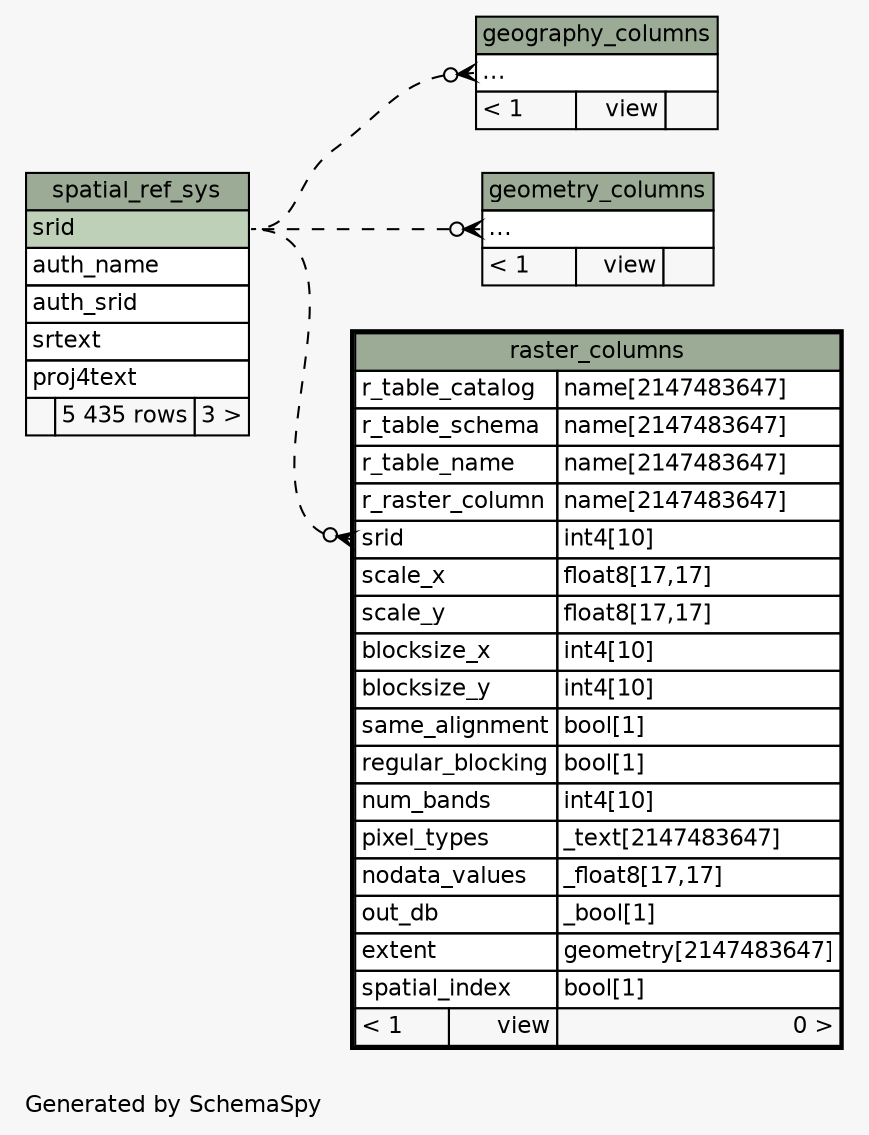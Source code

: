 // dot 2.38.0 on Linux 4.8.0-42-generic
// SchemaSpy rev 590
digraph "impliedTwoDegreesRelationshipsDiagram" {
  graph [
    rankdir="RL"
    bgcolor="#f7f7f7"
    label="\nGenerated by SchemaSpy"
    labeljust="l"
    nodesep="0.18"
    ranksep="0.46"
    fontname="Helvetica"
    fontsize="11"
  ];
  node [
    fontname="Helvetica"
    fontsize="11"
    shape="plaintext"
  ];
  edge [
    arrowsize="0.8"
  ];
  "geography_columns":"elipses":w -> "spatial_ref_sys":"srid":e [arrowhead=none dir=back arrowtail=crowodot style=dashed];
  "geometry_columns":"elipses":w -> "spatial_ref_sys":"srid":e [arrowhead=none dir=back arrowtail=crowodot style=dashed];
  "raster_columns":"srid":w -> "spatial_ref_sys":"srid":e [arrowhead=none dir=back arrowtail=crowodot style=dashed];
  "geography_columns" [
    label=<
    <TABLE BORDER="0" CELLBORDER="1" CELLSPACING="0" BGCOLOR="#ffffff">
      <TR><TD COLSPAN="3" BGCOLOR="#9bab96" ALIGN="CENTER">geography_columns</TD></TR>
      <TR><TD PORT="elipses" COLSPAN="3" ALIGN="LEFT">...</TD></TR>
      <TR><TD ALIGN="LEFT" BGCOLOR="#f7f7f7">&lt; 1</TD><TD ALIGN="RIGHT" BGCOLOR="#f7f7f7">view</TD><TD ALIGN="RIGHT" BGCOLOR="#f7f7f7">  </TD></TR>
    </TABLE>>
    URL="geography_columns.html"
    tooltip="geography_columns"
  ];
  "geometry_columns" [
    label=<
    <TABLE BORDER="0" CELLBORDER="1" CELLSPACING="0" BGCOLOR="#ffffff">
      <TR><TD COLSPAN="3" BGCOLOR="#9bab96" ALIGN="CENTER">geometry_columns</TD></TR>
      <TR><TD PORT="elipses" COLSPAN="3" ALIGN="LEFT">...</TD></TR>
      <TR><TD ALIGN="LEFT" BGCOLOR="#f7f7f7">&lt; 1</TD><TD ALIGN="RIGHT" BGCOLOR="#f7f7f7">view</TD><TD ALIGN="RIGHT" BGCOLOR="#f7f7f7">  </TD></TR>
    </TABLE>>
    URL="geometry_columns.html"
    tooltip="geometry_columns"
  ];
  "raster_columns" [
    label=<
    <TABLE BORDER="2" CELLBORDER="1" CELLSPACING="0" BGCOLOR="#ffffff">
      <TR><TD COLSPAN="3" BGCOLOR="#9bab96" ALIGN="CENTER">raster_columns</TD></TR>
      <TR><TD PORT="r_table_catalog" COLSPAN="2" ALIGN="LEFT">r_table_catalog</TD><TD PORT="r_table_catalog.type" ALIGN="LEFT">name[2147483647]</TD></TR>
      <TR><TD PORT="r_table_schema" COLSPAN="2" ALIGN="LEFT">r_table_schema</TD><TD PORT="r_table_schema.type" ALIGN="LEFT">name[2147483647]</TD></TR>
      <TR><TD PORT="r_table_name" COLSPAN="2" ALIGN="LEFT">r_table_name</TD><TD PORT="r_table_name.type" ALIGN="LEFT">name[2147483647]</TD></TR>
      <TR><TD PORT="r_raster_column" COLSPAN="2" ALIGN="LEFT">r_raster_column</TD><TD PORT="r_raster_column.type" ALIGN="LEFT">name[2147483647]</TD></TR>
      <TR><TD PORT="srid" COLSPAN="2" ALIGN="LEFT">srid</TD><TD PORT="srid.type" ALIGN="LEFT">int4[10]</TD></TR>
      <TR><TD PORT="scale_x" COLSPAN="2" ALIGN="LEFT">scale_x</TD><TD PORT="scale_x.type" ALIGN="LEFT">float8[17,17]</TD></TR>
      <TR><TD PORT="scale_y" COLSPAN="2" ALIGN="LEFT">scale_y</TD><TD PORT="scale_y.type" ALIGN="LEFT">float8[17,17]</TD></TR>
      <TR><TD PORT="blocksize_x" COLSPAN="2" ALIGN="LEFT">blocksize_x</TD><TD PORT="blocksize_x.type" ALIGN="LEFT">int4[10]</TD></TR>
      <TR><TD PORT="blocksize_y" COLSPAN="2" ALIGN="LEFT">blocksize_y</TD><TD PORT="blocksize_y.type" ALIGN="LEFT">int4[10]</TD></TR>
      <TR><TD PORT="same_alignment" COLSPAN="2" ALIGN="LEFT">same_alignment</TD><TD PORT="same_alignment.type" ALIGN="LEFT">bool[1]</TD></TR>
      <TR><TD PORT="regular_blocking" COLSPAN="2" ALIGN="LEFT">regular_blocking</TD><TD PORT="regular_blocking.type" ALIGN="LEFT">bool[1]</TD></TR>
      <TR><TD PORT="num_bands" COLSPAN="2" ALIGN="LEFT">num_bands</TD><TD PORT="num_bands.type" ALIGN="LEFT">int4[10]</TD></TR>
      <TR><TD PORT="pixel_types" COLSPAN="2" ALIGN="LEFT">pixel_types</TD><TD PORT="pixel_types.type" ALIGN="LEFT">_text[2147483647]</TD></TR>
      <TR><TD PORT="nodata_values" COLSPAN="2" ALIGN="LEFT">nodata_values</TD><TD PORT="nodata_values.type" ALIGN="LEFT">_float8[17,17]</TD></TR>
      <TR><TD PORT="out_db" COLSPAN="2" ALIGN="LEFT">out_db</TD><TD PORT="out_db.type" ALIGN="LEFT">_bool[1]</TD></TR>
      <TR><TD PORT="extent" COLSPAN="2" ALIGN="LEFT">extent</TD><TD PORT="extent.type" ALIGN="LEFT">geometry[2147483647]</TD></TR>
      <TR><TD PORT="spatial_index" COLSPAN="2" ALIGN="LEFT">spatial_index</TD><TD PORT="spatial_index.type" ALIGN="LEFT">bool[1]</TD></TR>
      <TR><TD ALIGN="LEFT" BGCOLOR="#f7f7f7">&lt; 1</TD><TD ALIGN="RIGHT" BGCOLOR="#f7f7f7">view</TD><TD ALIGN="RIGHT" BGCOLOR="#f7f7f7">0 &gt;</TD></TR>
    </TABLE>>
    URL="raster_columns.html"
    tooltip="raster_columns"
  ];
  "spatial_ref_sys" [
    label=<
    <TABLE BORDER="0" CELLBORDER="1" CELLSPACING="0" BGCOLOR="#ffffff">
      <TR><TD COLSPAN="3" BGCOLOR="#9bab96" ALIGN="CENTER">spatial_ref_sys</TD></TR>
      <TR><TD PORT="srid" COLSPAN="3" BGCOLOR="#bed1b8" ALIGN="LEFT">srid</TD></TR>
      <TR><TD PORT="auth_name" COLSPAN="3" ALIGN="LEFT">auth_name</TD></TR>
      <TR><TD PORT="auth_srid" COLSPAN="3" ALIGN="LEFT">auth_srid</TD></TR>
      <TR><TD PORT="srtext" COLSPAN="3" ALIGN="LEFT">srtext</TD></TR>
      <TR><TD PORT="proj4text" COLSPAN="3" ALIGN="LEFT">proj4text</TD></TR>
      <TR><TD ALIGN="LEFT" BGCOLOR="#f7f7f7">  </TD><TD ALIGN="RIGHT" BGCOLOR="#f7f7f7">5 435 rows</TD><TD ALIGN="RIGHT" BGCOLOR="#f7f7f7">3 &gt;</TD></TR>
    </TABLE>>
    URL="spatial_ref_sys.html"
    tooltip="spatial_ref_sys"
  ];
}

